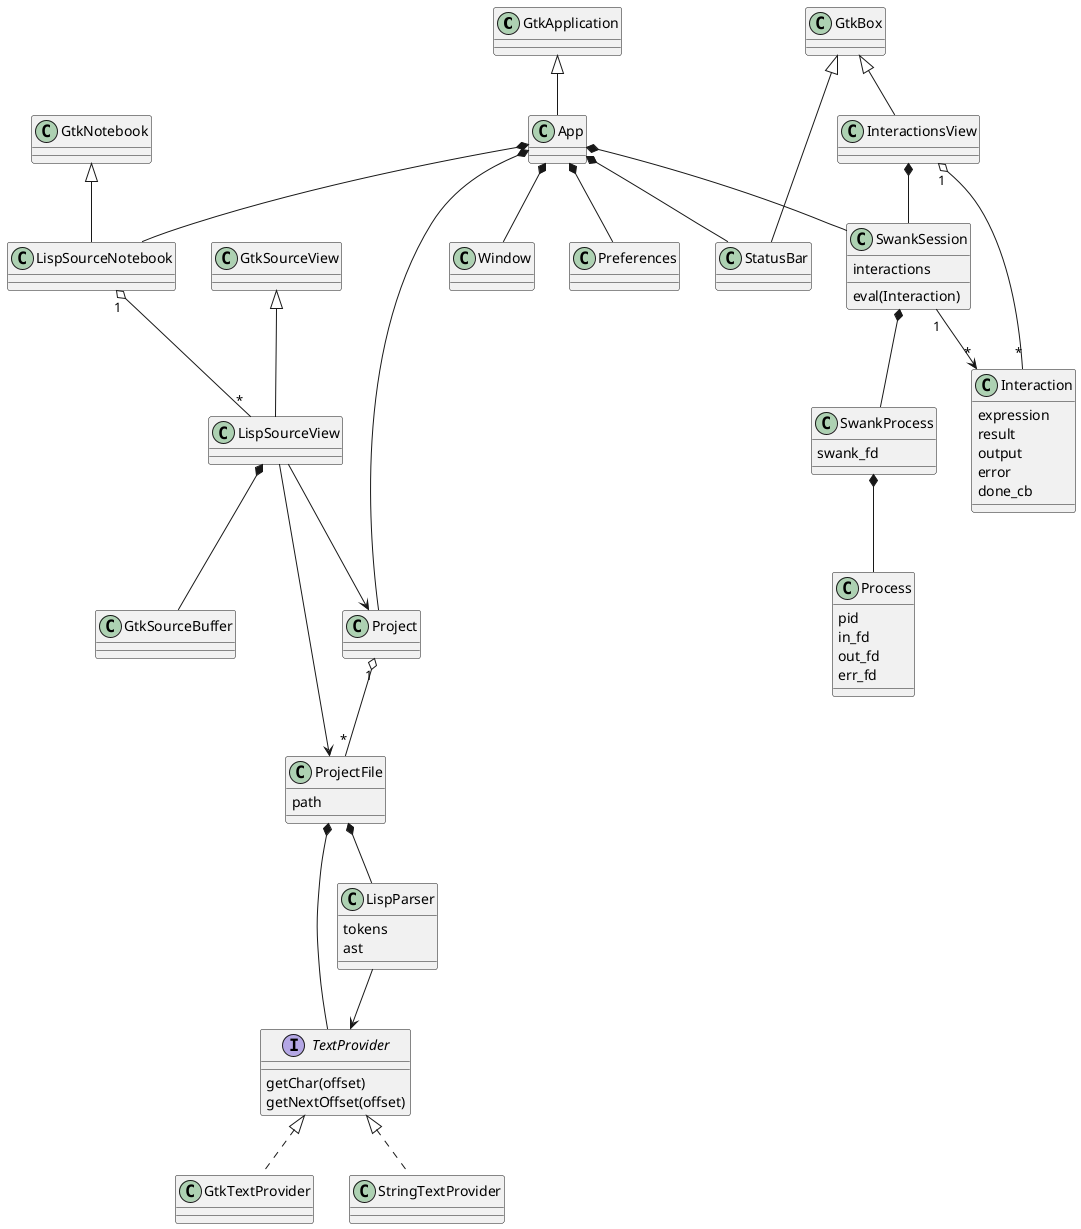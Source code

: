 @startuml

GtkApplication <|-- App
App *-- Project
App *-- SwankSession
App *-- Window
App *-- LispSourceNotebook
App *-- Preferences
App *-- StatusBar

GtkSourceView <|-- LispSourceView
LispSourceView *-- GtkSourceBuffer
LispSourceView --> Project
LispSourceView --> ProjectFile
GtkNotebook <|-- LispSourceNotebook
LispSourceNotebook "1" o-- "*" LispSourceView

Project "1" o-- "*" ProjectFile

ProjectFile *-- LispParser
ProjectFile *-- TextProvider
ProjectFile : path

GtkBox <|-- InteractionsView
GtkBox <|-- StatusBar
InteractionsView "1" o-- "*" Interaction
InteractionsView *-- SwankSession
Interaction : expression
Interaction : result
Interaction : output
Interaction : error
Interaction : done_cb
SwankSession : eval(Interaction)
SwankSession : interactions
SwankSession "1" --> "*" Interaction
SwankSession *-- SwankProcess
SwankProcess *-- Process
SwankProcess : swank_fd

Process : pid
Process : in_fd
Process : out_fd
Process : err_fd

LispParser : tokens
LispParser : ast
LispParser --> TextProvider
interface TextProvider
TextProvider <|.. GtkTextProvider
TextProvider <|.. StringTextProvider
TextProvider : getChar(offset)
TextProvider : getNextOffset(offset)

@enduml
